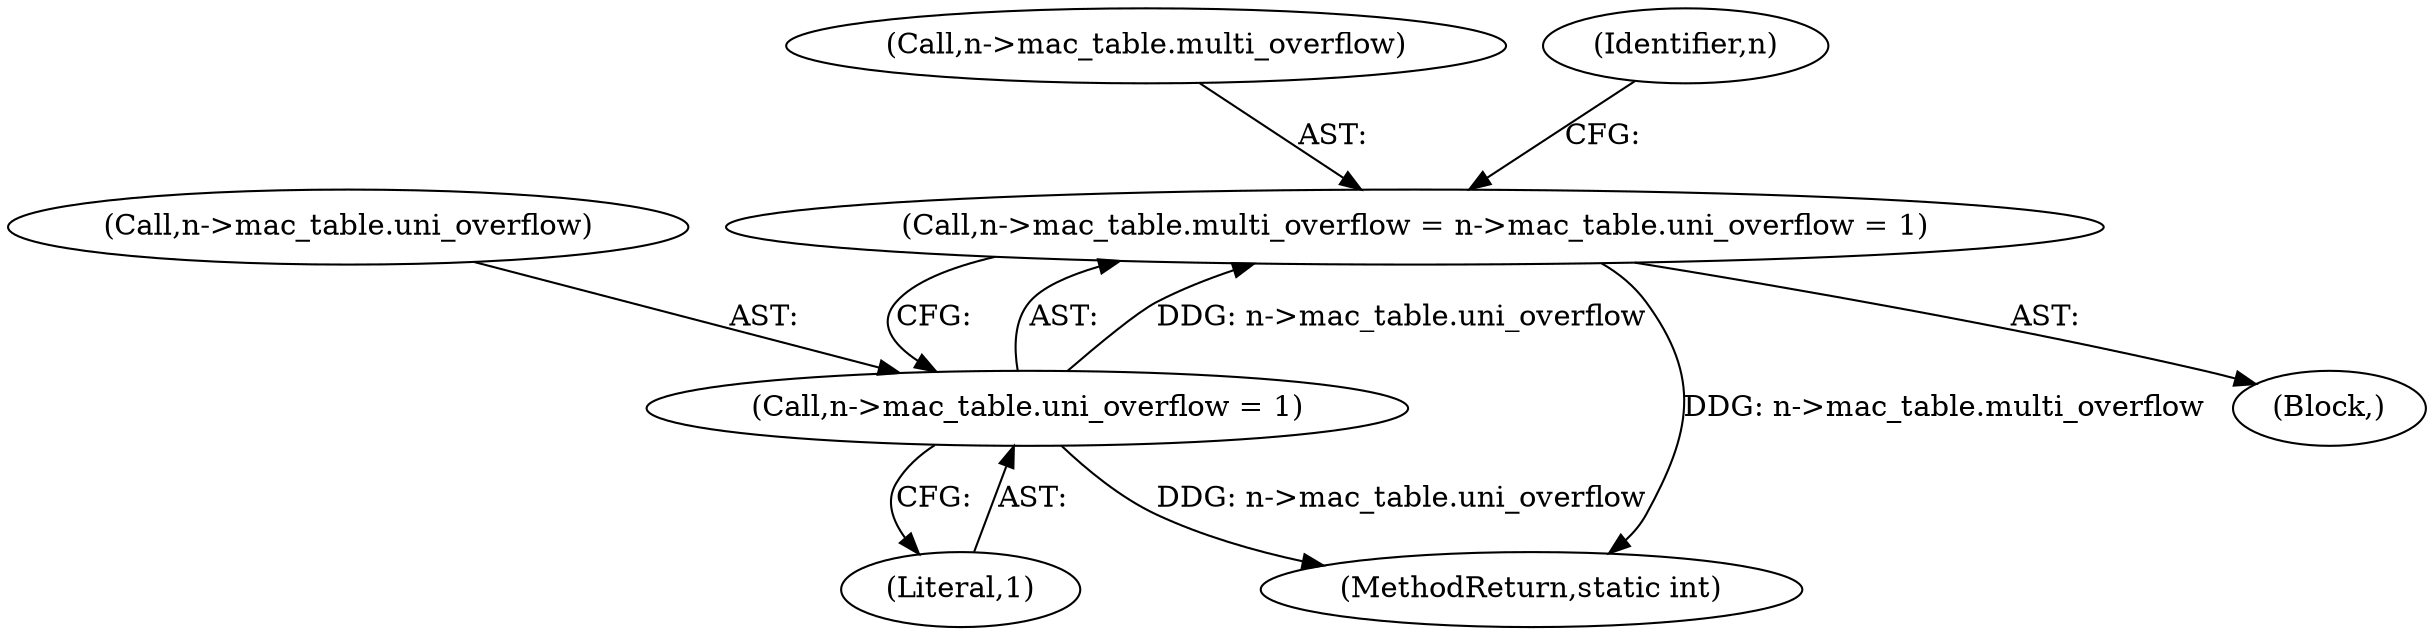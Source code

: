 digraph "0_qemu_98f93ddd84800f207889491e0b5d851386b459cf@pointer" {
"1000270" [label="(Call,n->mac_table.multi_overflow = n->mac_table.uni_overflow = 1)"];
"1000276" [label="(Call,n->mac_table.uni_overflow = 1)"];
"1000277" [label="(Call,n->mac_table.uni_overflow)"];
"1000271" [label="(Call,n->mac_table.multi_overflow)"];
"1000282" [label="(Literal,1)"];
"1000276" [label="(Call,n->mac_table.uni_overflow = 1)"];
"1000286" [label="(Identifier,n)"];
"1000270" [label="(Call,n->mac_table.multi_overflow = n->mac_table.uni_overflow = 1)"];
"1000295" [label="(MethodReturn,static int)"];
"1000248" [label="(Block,)"];
"1000270" -> "1000248"  [label="AST: "];
"1000270" -> "1000276"  [label="CFG: "];
"1000271" -> "1000270"  [label="AST: "];
"1000276" -> "1000270"  [label="AST: "];
"1000286" -> "1000270"  [label="CFG: "];
"1000270" -> "1000295"  [label="DDG: n->mac_table.multi_overflow"];
"1000276" -> "1000270"  [label="DDG: n->mac_table.uni_overflow"];
"1000276" -> "1000282"  [label="CFG: "];
"1000277" -> "1000276"  [label="AST: "];
"1000282" -> "1000276"  [label="AST: "];
"1000276" -> "1000295"  [label="DDG: n->mac_table.uni_overflow"];
}
